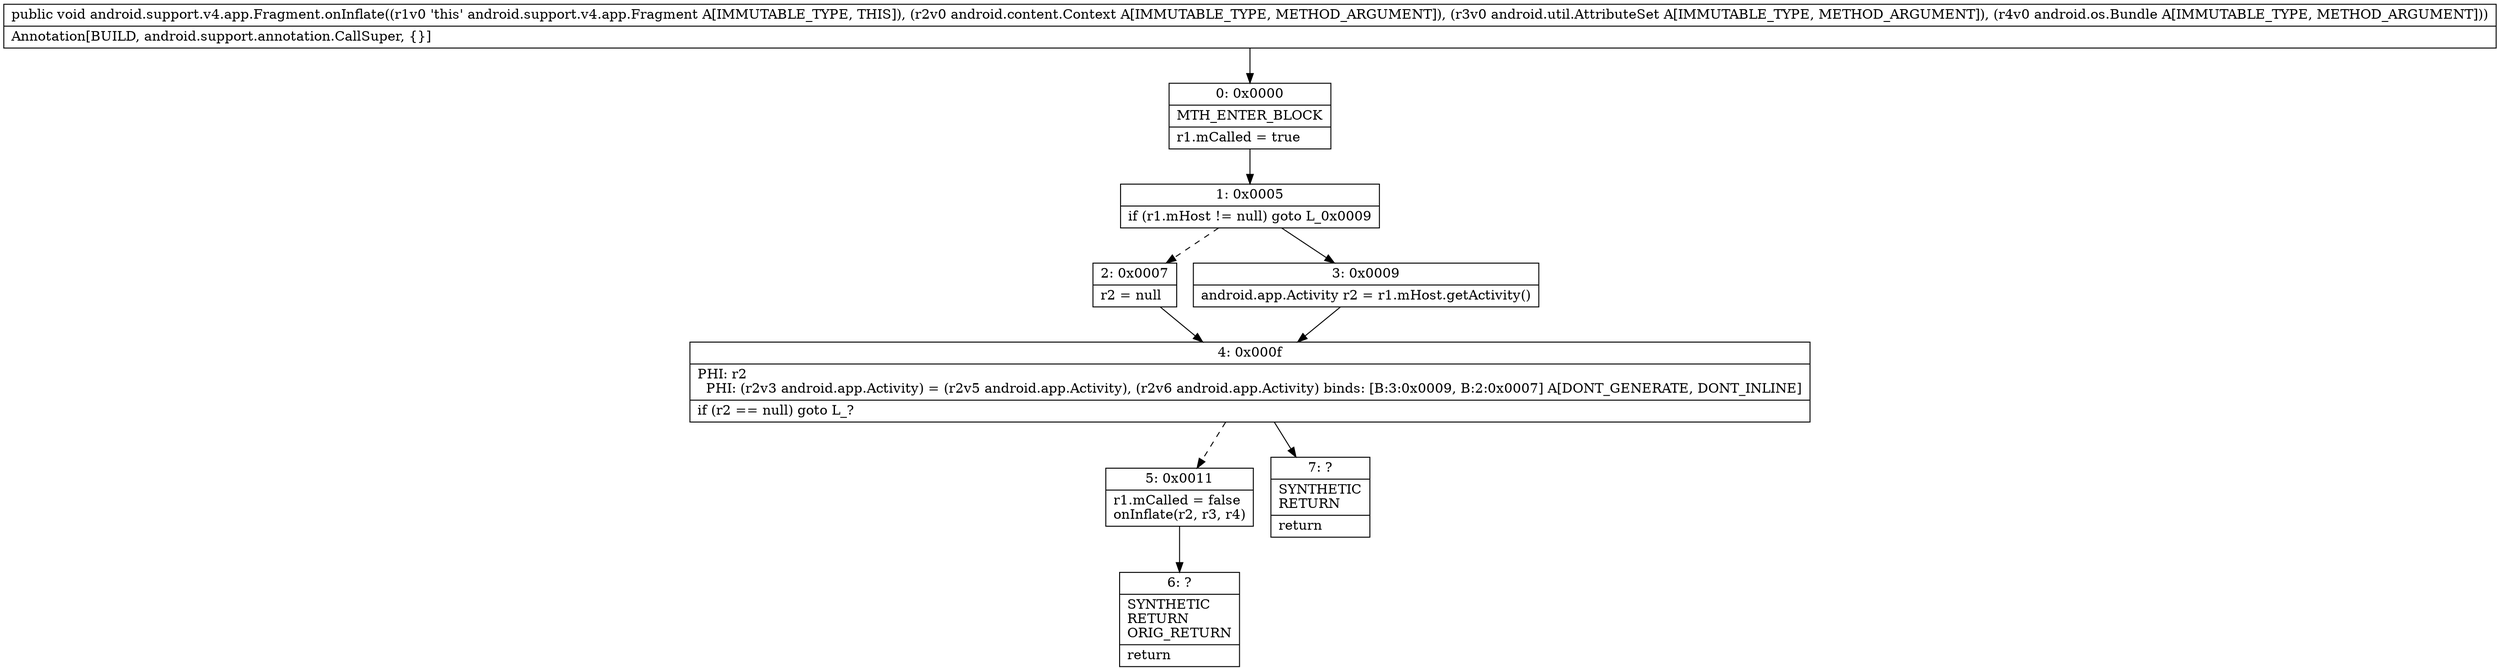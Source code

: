 digraph "CFG forandroid.support.v4.app.Fragment.onInflate(Landroid\/content\/Context;Landroid\/util\/AttributeSet;Landroid\/os\/Bundle;)V" {
Node_0 [shape=record,label="{0\:\ 0x0000|MTH_ENTER_BLOCK\l|r1.mCalled = true\l}"];
Node_1 [shape=record,label="{1\:\ 0x0005|if (r1.mHost != null) goto L_0x0009\l}"];
Node_2 [shape=record,label="{2\:\ 0x0007|r2 = null\l}"];
Node_3 [shape=record,label="{3\:\ 0x0009|android.app.Activity r2 = r1.mHost.getActivity()\l}"];
Node_4 [shape=record,label="{4\:\ 0x000f|PHI: r2 \l  PHI: (r2v3 android.app.Activity) = (r2v5 android.app.Activity), (r2v6 android.app.Activity) binds: [B:3:0x0009, B:2:0x0007] A[DONT_GENERATE, DONT_INLINE]\l|if (r2 == null) goto L_?\l}"];
Node_5 [shape=record,label="{5\:\ 0x0011|r1.mCalled = false\lonInflate(r2, r3, r4)\l}"];
Node_6 [shape=record,label="{6\:\ ?|SYNTHETIC\lRETURN\lORIG_RETURN\l|return\l}"];
Node_7 [shape=record,label="{7\:\ ?|SYNTHETIC\lRETURN\l|return\l}"];
MethodNode[shape=record,label="{public void android.support.v4.app.Fragment.onInflate((r1v0 'this' android.support.v4.app.Fragment A[IMMUTABLE_TYPE, THIS]), (r2v0 android.content.Context A[IMMUTABLE_TYPE, METHOD_ARGUMENT]), (r3v0 android.util.AttributeSet A[IMMUTABLE_TYPE, METHOD_ARGUMENT]), (r4v0 android.os.Bundle A[IMMUTABLE_TYPE, METHOD_ARGUMENT]))  | Annotation[BUILD, android.support.annotation.CallSuper, \{\}]\l}"];
MethodNode -> Node_0;
Node_0 -> Node_1;
Node_1 -> Node_2[style=dashed];
Node_1 -> Node_3;
Node_2 -> Node_4;
Node_3 -> Node_4;
Node_4 -> Node_5[style=dashed];
Node_4 -> Node_7;
Node_5 -> Node_6;
}

